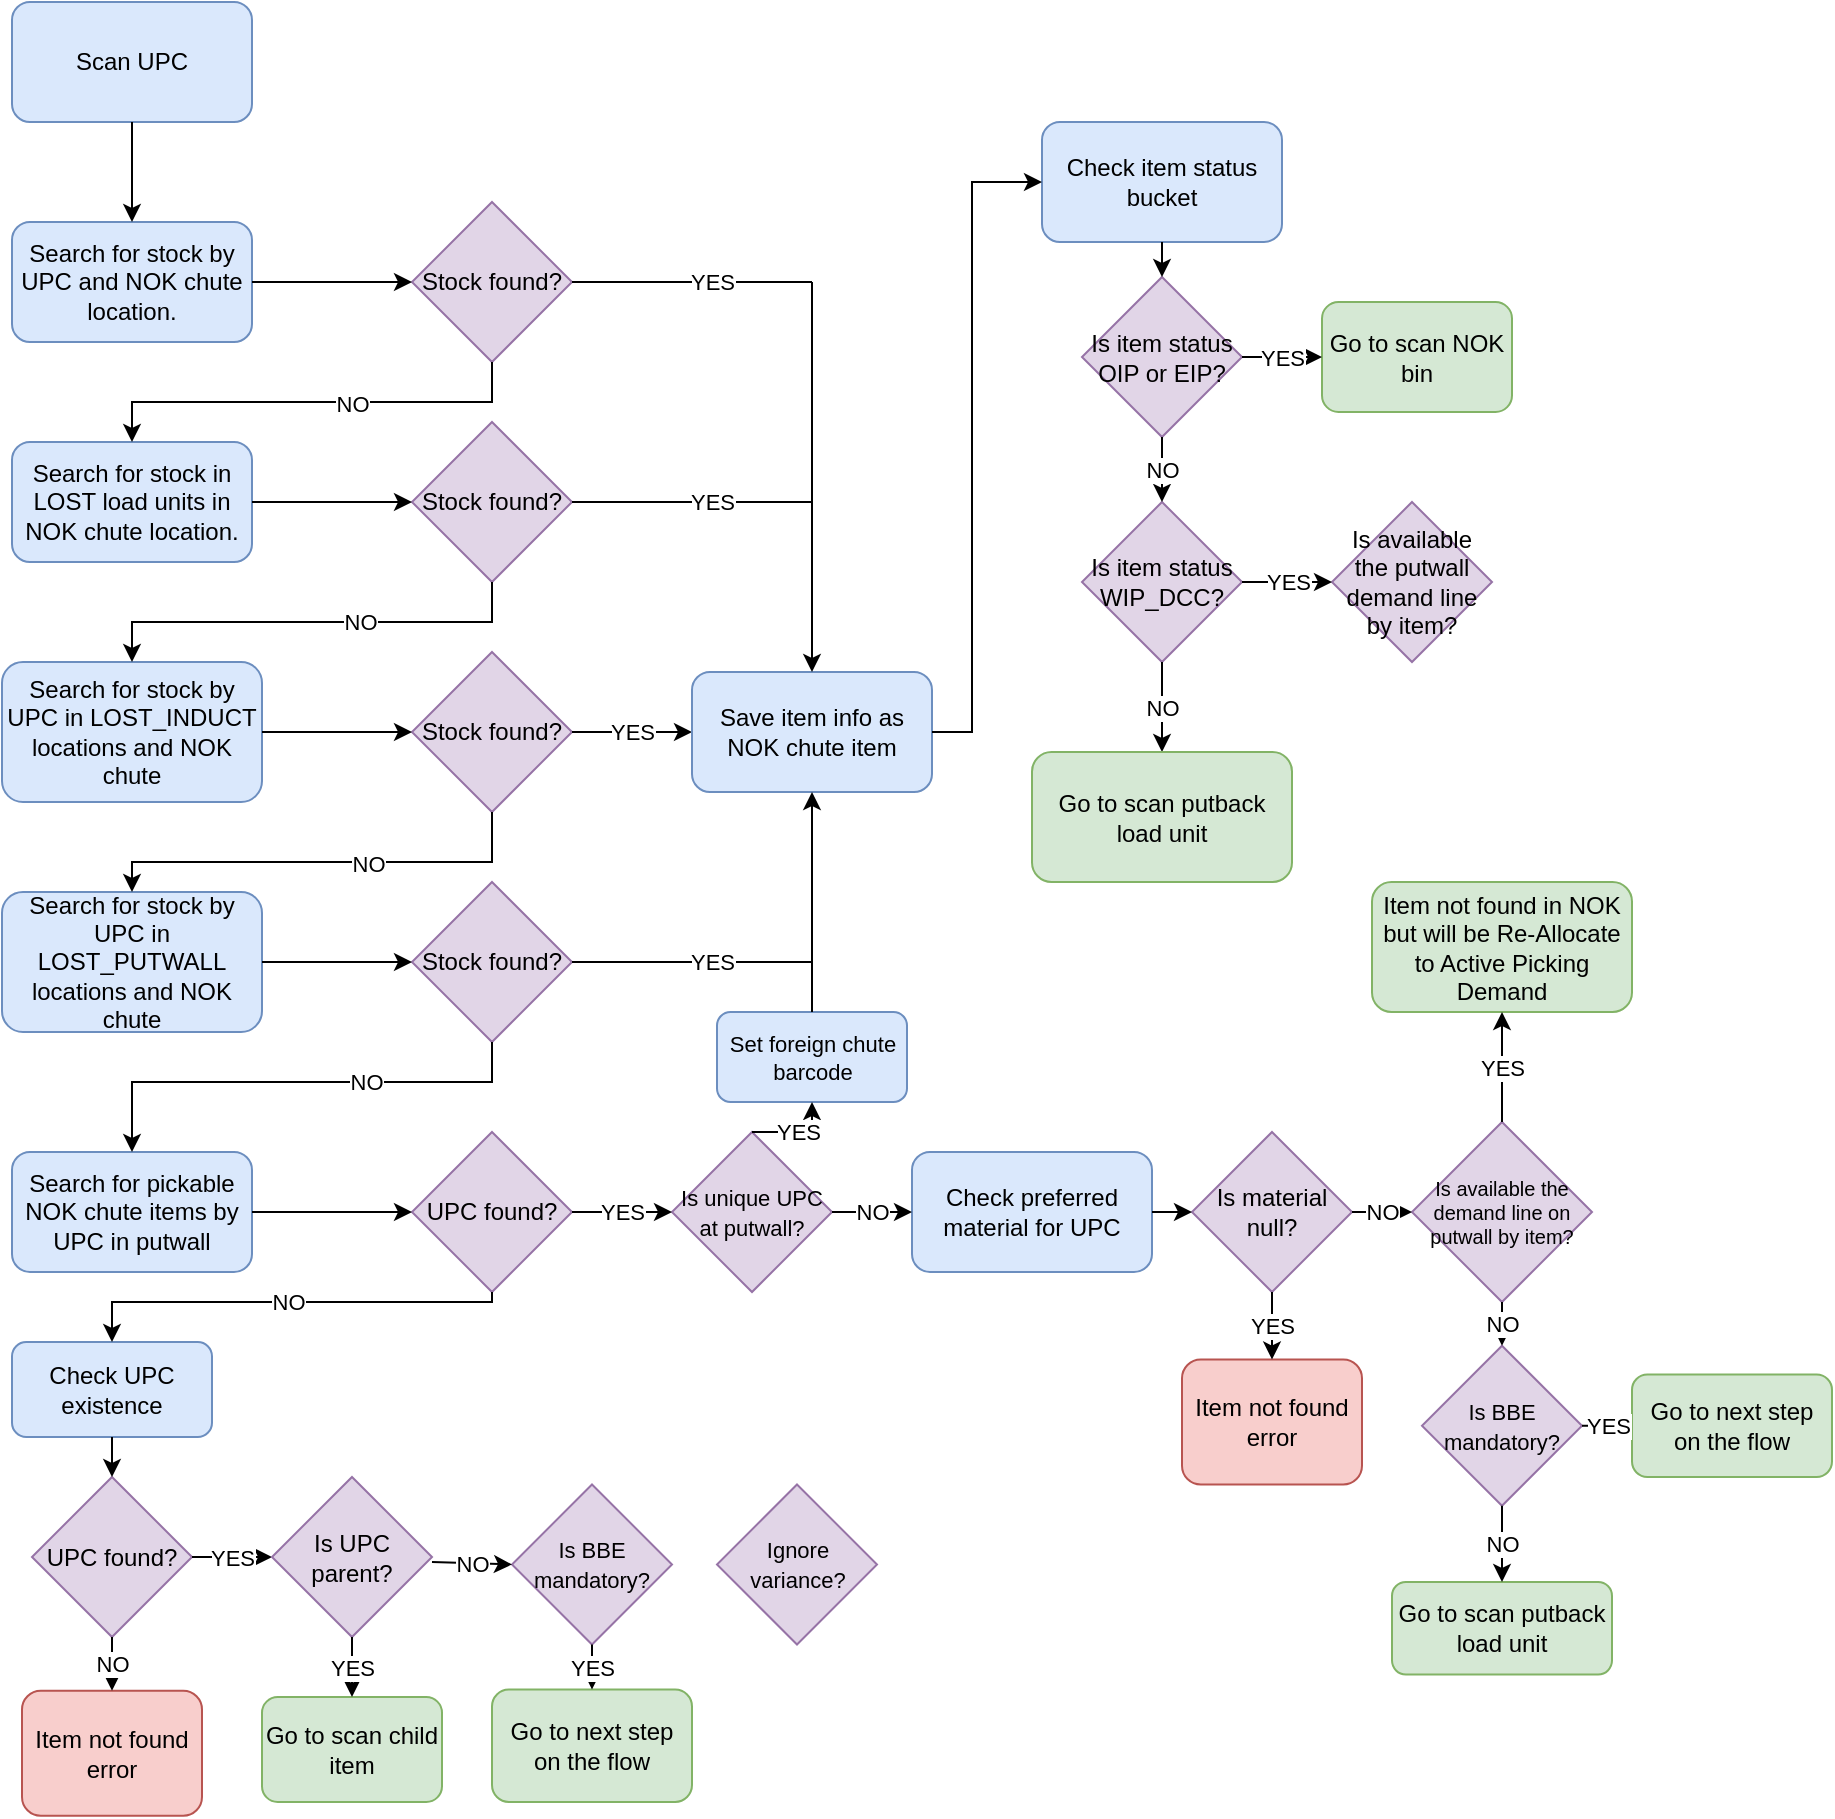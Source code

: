 <mxfile version="20.8.5" type="github">
  <diagram id="r_YibBg9pNAlh49fxTqV" name="Page-1">
    <mxGraphModel dx="880" dy="484" grid="1" gridSize="10" guides="1" tooltips="1" connect="1" arrows="1" fold="1" page="1" pageScale="1" pageWidth="850" pageHeight="1100" math="0" shadow="0">
      <root>
        <mxCell id="0" />
        <mxCell id="1" parent="0" />
        <mxCell id="iW8ypiJLn93vTO-Lixs0-1" value="Scan UPC" style="rounded=1;whiteSpace=wrap;html=1;fillColor=#dae8fc;strokeColor=#6c8ebf;" parent="1" vertex="1">
          <mxGeometry x="40" y="40" width="120" height="60" as="geometry" />
        </mxCell>
        <mxCell id="iW8ypiJLn93vTO-Lixs0-2" value="Search for stock by UPC and NOK chute location." style="rounded=1;whiteSpace=wrap;html=1;fillColor=#dae8fc;strokeColor=#6c8ebf;" parent="1" vertex="1">
          <mxGeometry x="40" y="150" width="120" height="60" as="geometry" />
        </mxCell>
        <mxCell id="iW8ypiJLn93vTO-Lixs0-3" value="Stock found?" style="rhombus;whiteSpace=wrap;html=1;fillColor=#e1d5e7;strokeColor=#9673a6;" parent="1" vertex="1">
          <mxGeometry x="240" y="140" width="80" height="80" as="geometry" />
        </mxCell>
        <mxCell id="iW8ypiJLn93vTO-Lixs0-4" value="" style="endArrow=classic;html=1;rounded=0;exitX=0.5;exitY=1;exitDx=0;exitDy=0;" parent="1" source="iW8ypiJLn93vTO-Lixs0-1" target="iW8ypiJLn93vTO-Lixs0-2" edge="1">
          <mxGeometry width="50" height="50" relative="1" as="geometry">
            <mxPoint x="400" y="130" as="sourcePoint" />
            <mxPoint x="450" y="80" as="targetPoint" />
          </mxGeometry>
        </mxCell>
        <mxCell id="iW8ypiJLn93vTO-Lixs0-5" value="" style="endArrow=classic;html=1;rounded=0;exitX=1;exitY=0.5;exitDx=0;exitDy=0;entryX=0;entryY=0.5;entryDx=0;entryDy=0;" parent="1" source="iW8ypiJLn93vTO-Lixs0-2" target="iW8ypiJLn93vTO-Lixs0-3" edge="1">
          <mxGeometry width="50" height="50" relative="1" as="geometry">
            <mxPoint x="400" y="110" as="sourcePoint" />
            <mxPoint x="450" y="60" as="targetPoint" />
          </mxGeometry>
        </mxCell>
        <mxCell id="iW8ypiJLn93vTO-Lixs0-6" value="Search for stock in LOST load units in NOK chute location." style="rounded=1;whiteSpace=wrap;html=1;fillColor=#dae8fc;strokeColor=#6c8ebf;" parent="1" vertex="1">
          <mxGeometry x="40" y="260" width="120" height="60" as="geometry" />
        </mxCell>
        <mxCell id="iW8ypiJLn93vTO-Lixs0-7" value="" style="endArrow=classic;html=1;rounded=0;exitX=0.5;exitY=1;exitDx=0;exitDy=0;entryX=0.5;entryY=0;entryDx=0;entryDy=0;" parent="1" source="iW8ypiJLn93vTO-Lixs0-3" target="iW8ypiJLn93vTO-Lixs0-6" edge="1">
          <mxGeometry width="50" height="50" relative="1" as="geometry">
            <mxPoint x="400" y="170" as="sourcePoint" />
            <mxPoint x="450" y="120" as="targetPoint" />
            <Array as="points">
              <mxPoint x="280" y="240" />
              <mxPoint x="100" y="240" />
            </Array>
          </mxGeometry>
        </mxCell>
        <mxCell id="uiSWtzwR43BjHoKQ6L8p-38" value="NO" style="edgeLabel;html=1;align=center;verticalAlign=middle;resizable=0;points=[];fontSize=11;" parent="iW8ypiJLn93vTO-Lixs0-7" vertex="1" connectable="0">
          <mxGeometry x="-0.182" y="1" relative="1" as="geometry">
            <mxPoint as="offset" />
          </mxGeometry>
        </mxCell>
        <mxCell id="iW8ypiJLn93vTO-Lixs0-8" value="Search for stock by UPC in LOST_INDUCT locations and NOK chute" style="rounded=1;whiteSpace=wrap;html=1;fillColor=#dae8fc;strokeColor=#6c8ebf;" parent="1" vertex="1">
          <mxGeometry x="35" y="370" width="130" height="70" as="geometry" />
        </mxCell>
        <mxCell id="iW8ypiJLn93vTO-Lixs0-9" value="Stock found?" style="rhombus;whiteSpace=wrap;html=1;fillColor=#e1d5e7;strokeColor=#9673a6;" parent="1" vertex="1">
          <mxGeometry x="240" y="250" width="80" height="80" as="geometry" />
        </mxCell>
        <mxCell id="iW8ypiJLn93vTO-Lixs0-10" value="Stock found?" style="rhombus;whiteSpace=wrap;html=1;fillColor=#e1d5e7;strokeColor=#9673a6;" parent="1" vertex="1">
          <mxGeometry x="240" y="365" width="80" height="80" as="geometry" />
        </mxCell>
        <mxCell id="iW8ypiJLn93vTO-Lixs0-11" value="Search for stock by UPC in LOST_PUTWALL locations and NOK chute" style="rounded=1;whiteSpace=wrap;html=1;fillColor=#dae8fc;strokeColor=#6c8ebf;" parent="1" vertex="1">
          <mxGeometry x="35" y="485" width="130" height="70" as="geometry" />
        </mxCell>
        <mxCell id="iW8ypiJLn93vTO-Lixs0-12" value="" style="endArrow=classic;html=1;rounded=0;exitX=0.5;exitY=1;exitDx=0;exitDy=0;entryX=0.5;entryY=0;entryDx=0;entryDy=0;" parent="1" source="iW8ypiJLn93vTO-Lixs0-9" target="iW8ypiJLn93vTO-Lixs0-8" edge="1">
          <mxGeometry width="50" height="50" relative="1" as="geometry">
            <mxPoint x="400" y="450" as="sourcePoint" />
            <mxPoint x="450" y="400" as="targetPoint" />
            <Array as="points">
              <mxPoint x="280" y="350" />
              <mxPoint x="100" y="350" />
            </Array>
          </mxGeometry>
        </mxCell>
        <mxCell id="uiSWtzwR43BjHoKQ6L8p-39" value="NO" style="edgeLabel;html=1;align=center;verticalAlign=middle;resizable=0;points=[];fontSize=11;" parent="iW8ypiJLn93vTO-Lixs0-12" vertex="1" connectable="0">
          <mxGeometry x="-0.218" relative="1" as="geometry">
            <mxPoint as="offset" />
          </mxGeometry>
        </mxCell>
        <mxCell id="iW8ypiJLn93vTO-Lixs0-13" value="Stock found?" style="rhombus;whiteSpace=wrap;html=1;fillColor=#e1d5e7;strokeColor=#9673a6;" parent="1" vertex="1">
          <mxGeometry x="240" y="480" width="80" height="80" as="geometry" />
        </mxCell>
        <mxCell id="iW8ypiJLn93vTO-Lixs0-14" value="" style="endArrow=classic;html=1;rounded=0;exitX=0.5;exitY=1;exitDx=0;exitDy=0;entryX=0.5;entryY=0;entryDx=0;entryDy=0;" parent="1" source="iW8ypiJLn93vTO-Lixs0-10" target="iW8ypiJLn93vTO-Lixs0-11" edge="1">
          <mxGeometry width="50" height="50" relative="1" as="geometry">
            <mxPoint x="400" y="480" as="sourcePoint" />
            <mxPoint x="450" y="430" as="targetPoint" />
            <Array as="points">
              <mxPoint x="280" y="470" />
              <mxPoint x="100" y="470" />
            </Array>
          </mxGeometry>
        </mxCell>
        <mxCell id="uiSWtzwR43BjHoKQ6L8p-40" value="NO" style="edgeLabel;html=1;align=center;verticalAlign=middle;resizable=0;points=[];fontSize=11;" parent="iW8ypiJLn93vTO-Lixs0-14" vertex="1" connectable="0">
          <mxGeometry x="-0.209" y="1" relative="1" as="geometry">
            <mxPoint as="offset" />
          </mxGeometry>
        </mxCell>
        <mxCell id="iW8ypiJLn93vTO-Lixs0-15" value="" style="endArrow=classic;html=1;rounded=0;exitX=1;exitY=0.5;exitDx=0;exitDy=0;entryX=0;entryY=0.5;entryDx=0;entryDy=0;" parent="1" source="iW8ypiJLn93vTO-Lixs0-6" target="iW8ypiJLn93vTO-Lixs0-9" edge="1">
          <mxGeometry width="50" height="50" relative="1" as="geometry">
            <mxPoint x="400" y="390" as="sourcePoint" />
            <mxPoint x="450" y="340" as="targetPoint" />
          </mxGeometry>
        </mxCell>
        <mxCell id="iW8ypiJLn93vTO-Lixs0-16" value="" style="endArrow=classic;html=1;rounded=0;exitX=1;exitY=0.5;exitDx=0;exitDy=0;entryX=0;entryY=0.5;entryDx=0;entryDy=0;" parent="1" source="iW8ypiJLn93vTO-Lixs0-8" target="iW8ypiJLn93vTO-Lixs0-10" edge="1">
          <mxGeometry width="50" height="50" relative="1" as="geometry">
            <mxPoint x="400" y="390" as="sourcePoint" />
            <mxPoint x="450" y="340" as="targetPoint" />
          </mxGeometry>
        </mxCell>
        <mxCell id="iW8ypiJLn93vTO-Lixs0-17" value="" style="endArrow=classic;html=1;rounded=0;exitX=1;exitY=0.5;exitDx=0;exitDy=0;entryX=0;entryY=0.5;entryDx=0;entryDy=0;" parent="1" source="iW8ypiJLn93vTO-Lixs0-11" target="iW8ypiJLn93vTO-Lixs0-13" edge="1">
          <mxGeometry width="50" height="50" relative="1" as="geometry">
            <mxPoint x="400" y="390" as="sourcePoint" />
            <mxPoint x="450" y="340" as="targetPoint" />
          </mxGeometry>
        </mxCell>
        <mxCell id="iW8ypiJLn93vTO-Lixs0-18" value="Search for pickable NOK chute items by UPC in putwall" style="rounded=1;whiteSpace=wrap;html=1;fillColor=#dae8fc;strokeColor=#6c8ebf;" parent="1" vertex="1">
          <mxGeometry x="40" y="615" width="120" height="60" as="geometry" />
        </mxCell>
        <mxCell id="iW8ypiJLn93vTO-Lixs0-19" value="" style="endArrow=classic;html=1;rounded=0;exitX=0.5;exitY=1;exitDx=0;exitDy=0;entryX=0.5;entryY=0;entryDx=0;entryDy=0;" parent="1" source="iW8ypiJLn93vTO-Lixs0-13" target="iW8ypiJLn93vTO-Lixs0-18" edge="1">
          <mxGeometry width="50" height="50" relative="1" as="geometry">
            <mxPoint x="400" y="690" as="sourcePoint" />
            <mxPoint x="450" y="640" as="targetPoint" />
            <Array as="points">
              <mxPoint x="280" y="580" />
              <mxPoint x="100" y="580" />
            </Array>
          </mxGeometry>
        </mxCell>
        <mxCell id="uiSWtzwR43BjHoKQ6L8p-41" value="NO" style="edgeLabel;html=1;align=center;verticalAlign=middle;resizable=0;points=[];fontSize=11;" parent="iW8ypiJLn93vTO-Lixs0-19" vertex="1" connectable="0">
          <mxGeometry x="-0.291" relative="1" as="geometry">
            <mxPoint as="offset" />
          </mxGeometry>
        </mxCell>
        <mxCell id="iW8ypiJLn93vTO-Lixs0-21" value="UPC found?" style="rhombus;whiteSpace=wrap;html=1;fillColor=#e1d5e7;strokeColor=#9673a6;" parent="1" vertex="1">
          <mxGeometry x="240" y="605" width="80" height="80" as="geometry" />
        </mxCell>
        <mxCell id="iW8ypiJLn93vTO-Lixs0-22" value="" style="endArrow=classic;html=1;rounded=0;exitX=1;exitY=0.5;exitDx=0;exitDy=0;entryX=0;entryY=0.5;entryDx=0;entryDy=0;" parent="1" source="iW8ypiJLn93vTO-Lixs0-18" target="iW8ypiJLn93vTO-Lixs0-21" edge="1">
          <mxGeometry width="50" height="50" relative="1" as="geometry">
            <mxPoint x="400" y="580" as="sourcePoint" />
            <mxPoint x="450" y="520" as="targetPoint" />
          </mxGeometry>
        </mxCell>
        <mxCell id="iW8ypiJLn93vTO-Lixs0-23" value="&lt;font style=&quot;font-size: 11px;&quot;&gt;Is unique UPC at putwall?&lt;/font&gt;" style="rhombus;whiteSpace=wrap;html=1;fillColor=#e1d5e7;strokeColor=#9673a6;" parent="1" vertex="1">
          <mxGeometry x="370" y="605" width="80" height="80" as="geometry" />
        </mxCell>
        <mxCell id="cumas0a4TIuG_pNE9eDe-1" value="Check preferred material for UPC" style="rounded=1;whiteSpace=wrap;html=1;fillColor=#dae8fc;strokeColor=#6c8ebf;" parent="1" vertex="1">
          <mxGeometry x="490" y="615" width="120" height="60" as="geometry" />
        </mxCell>
        <mxCell id="uiSWtzwR43BjHoKQ6L8p-2" value="Is material null?" style="rhombus;whiteSpace=wrap;html=1;fillColor=#e1d5e7;strokeColor=#9673a6;" parent="1" vertex="1">
          <mxGeometry x="630" y="605" width="80" height="80" as="geometry" />
        </mxCell>
        <mxCell id="uiSWtzwR43BjHoKQ6L8p-4" value="Is available the demand line on putwall by item?" style="rhombus;whiteSpace=wrap;html=1;fillColor=#e1d5e7;strokeColor=#9673a6;fontSize=10;" parent="1" vertex="1">
          <mxGeometry x="740" y="600" width="90" height="90" as="geometry" />
        </mxCell>
        <mxCell id="uiSWtzwR43BjHoKQ6L8p-5" value="&lt;font style=&quot;font-size: 12px;&quot;&gt;Item not found in NOK but will be Re-Allocate to Active Picking Demand&lt;/font&gt;" style="rounded=1;whiteSpace=wrap;html=1;fontSize=10;fillColor=#d5e8d4;strokeColor=#82b366;" parent="1" vertex="1">
          <mxGeometry x="720" y="480" width="130" height="65" as="geometry" />
        </mxCell>
        <mxCell id="uiSWtzwR43BjHoKQ6L8p-8" value="&lt;font style=&quot;font-size: 11px;&quot;&gt;Is BBE mandatory?&lt;/font&gt;" style="rhombus;whiteSpace=wrap;html=1;fillColor=#e1d5e7;strokeColor=#9673a6;" parent="1" vertex="1">
          <mxGeometry x="745" y="711.88" width="80" height="80" as="geometry" />
        </mxCell>
        <mxCell id="uiSWtzwR43BjHoKQ6L8p-9" value="&lt;font style=&quot;font-size: 12px;&quot;&gt;Go to next step on the flow&lt;/font&gt;" style="rounded=1;whiteSpace=wrap;html=1;fontSize=10;fillColor=#d5e8d4;strokeColor=#82b366;" parent="1" vertex="1">
          <mxGeometry x="850" y="726.25" width="100" height="51.25" as="geometry" />
        </mxCell>
        <mxCell id="uiSWtzwR43BjHoKQ6L8p-10" value="&lt;font style=&quot;font-size: 12px;&quot;&gt;Go to scan putback load unit&lt;/font&gt;" style="rounded=1;whiteSpace=wrap;html=1;fontSize=10;fillColor=#d5e8d4;strokeColor=#82b366;" parent="1" vertex="1">
          <mxGeometry x="730" y="830" width="110" height="46.25" as="geometry" />
        </mxCell>
        <mxCell id="uiSWtzwR43BjHoKQ6L8p-21" value="" style="endArrow=classic;html=1;rounded=0;fontSize=11;exitX=1;exitY=0.5;exitDx=0;exitDy=0;entryX=0;entryY=0.5;entryDx=0;entryDy=0;" parent="1" source="iW8ypiJLn93vTO-Lixs0-10" target="uiSWtzwR43BjHoKQ6L8p-63" edge="1">
          <mxGeometry relative="1" as="geometry">
            <mxPoint x="360" y="410" as="sourcePoint" />
            <mxPoint x="410" y="405" as="targetPoint" />
          </mxGeometry>
        </mxCell>
        <mxCell id="uiSWtzwR43BjHoKQ6L8p-22" value="YES" style="edgeLabel;resizable=0;html=1;align=center;verticalAlign=middle;fontSize=11;" parent="uiSWtzwR43BjHoKQ6L8p-21" connectable="0" vertex="1">
          <mxGeometry relative="1" as="geometry" />
        </mxCell>
        <mxCell id="uiSWtzwR43BjHoKQ6L8p-25" value="" style="endArrow=classic;html=1;rounded=0;fontSize=11;exitX=1;exitY=0.5;exitDx=0;exitDy=0;" parent="1" source="cumas0a4TIuG_pNE9eDe-1" target="uiSWtzwR43BjHoKQ6L8p-2" edge="1">
          <mxGeometry width="50" height="50" relative="1" as="geometry">
            <mxPoint x="805" y="895" as="sourcePoint" />
            <mxPoint x="855" y="845" as="targetPoint" />
          </mxGeometry>
        </mxCell>
        <mxCell id="uiSWtzwR43BjHoKQ6L8p-26" value="" style="endArrow=classic;html=1;rounded=0;fontSize=11;exitX=1;exitY=0.5;exitDx=0;exitDy=0;" parent="1" source="iW8ypiJLn93vTO-Lixs0-23" target="cumas0a4TIuG_pNE9eDe-1" edge="1">
          <mxGeometry relative="1" as="geometry">
            <mxPoint x="775" y="922.5" as="sourcePoint" />
            <mxPoint x="875" y="922.5" as="targetPoint" />
          </mxGeometry>
        </mxCell>
        <mxCell id="uiSWtzwR43BjHoKQ6L8p-27" value="NO" style="edgeLabel;resizable=0;html=1;align=center;verticalAlign=middle;fontSize=11;" parent="uiSWtzwR43BjHoKQ6L8p-26" connectable="0" vertex="1">
          <mxGeometry relative="1" as="geometry" />
        </mxCell>
        <mxCell id="uiSWtzwR43BjHoKQ6L8p-30" value="" style="endArrow=classic;html=1;rounded=0;fontSize=11;exitX=0.5;exitY=0;exitDx=0;exitDy=0;entryX=0.5;entryY=1;entryDx=0;entryDy=0;" parent="1" source="uiSWtzwR43BjHoKQ6L8p-4" target="uiSWtzwR43BjHoKQ6L8p-5" edge="1">
          <mxGeometry relative="1" as="geometry">
            <mxPoint x="785" y="885" as="sourcePoint" />
            <mxPoint x="885" y="885" as="targetPoint" />
          </mxGeometry>
        </mxCell>
        <mxCell id="uiSWtzwR43BjHoKQ6L8p-31" value="YES" style="edgeLabel;resizable=0;html=1;align=center;verticalAlign=middle;fontSize=11;" parent="uiSWtzwR43BjHoKQ6L8p-30" connectable="0" vertex="1">
          <mxGeometry relative="1" as="geometry" />
        </mxCell>
        <mxCell id="uiSWtzwR43BjHoKQ6L8p-34" value="" style="endArrow=classic;html=1;rounded=0;fontSize=11;exitX=1;exitY=0.5;exitDx=0;exitDy=0;entryX=0;entryY=0.5;entryDx=0;entryDy=0;" parent="1" source="uiSWtzwR43BjHoKQ6L8p-8" target="uiSWtzwR43BjHoKQ6L8p-9" edge="1">
          <mxGeometry relative="1" as="geometry">
            <mxPoint x="705" y="1155" as="sourcePoint" />
            <mxPoint x="805" y="1155" as="targetPoint" />
          </mxGeometry>
        </mxCell>
        <mxCell id="uiSWtzwR43BjHoKQ6L8p-35" value="YES" style="edgeLabel;resizable=0;html=1;align=center;verticalAlign=middle;fontSize=11;" parent="uiSWtzwR43BjHoKQ6L8p-34" connectable="0" vertex="1">
          <mxGeometry relative="1" as="geometry" />
        </mxCell>
        <mxCell id="uiSWtzwR43BjHoKQ6L8p-36" value="" style="endArrow=classic;html=1;rounded=0;fontSize=11;exitX=0.5;exitY=1;exitDx=0;exitDy=0;" parent="1" source="uiSWtzwR43BjHoKQ6L8p-8" target="uiSWtzwR43BjHoKQ6L8p-10" edge="1">
          <mxGeometry relative="1" as="geometry">
            <mxPoint x="775" y="922.5" as="sourcePoint" />
            <mxPoint x="875" y="922.5" as="targetPoint" />
          </mxGeometry>
        </mxCell>
        <mxCell id="uiSWtzwR43BjHoKQ6L8p-37" value="NO" style="edgeLabel;resizable=0;html=1;align=center;verticalAlign=middle;fontSize=11;" parent="uiSWtzwR43BjHoKQ6L8p-36" connectable="0" vertex="1">
          <mxGeometry relative="1" as="geometry" />
        </mxCell>
        <mxCell id="uiSWtzwR43BjHoKQ6L8p-55" value="" style="endArrow=none;html=1;rounded=0;fontSize=11;exitX=1;exitY=0.5;exitDx=0;exitDy=0;" parent="1" source="iW8ypiJLn93vTO-Lixs0-3" edge="1">
          <mxGeometry width="50" height="50" relative="1" as="geometry">
            <mxPoint x="340" y="220" as="sourcePoint" />
            <mxPoint x="440" y="180" as="targetPoint" />
          </mxGeometry>
        </mxCell>
        <mxCell id="uiSWtzwR43BjHoKQ6L8p-56" value="YES" style="edgeLabel;html=1;align=center;verticalAlign=middle;resizable=0;points=[];fontSize=11;" parent="uiSWtzwR43BjHoKQ6L8p-55" vertex="1" connectable="0">
          <mxGeometry x="0.168" relative="1" as="geometry">
            <mxPoint as="offset" />
          </mxGeometry>
        </mxCell>
        <mxCell id="uiSWtzwR43BjHoKQ6L8p-61" value="" style="endArrow=none;html=1;rounded=0;fontSize=11;exitX=1;exitY=0.5;exitDx=0;exitDy=0;" parent="1" source="iW8ypiJLn93vTO-Lixs0-9" edge="1">
          <mxGeometry width="50" height="50" relative="1" as="geometry">
            <mxPoint x="350" y="289.5" as="sourcePoint" />
            <mxPoint x="440" y="290" as="targetPoint" />
          </mxGeometry>
        </mxCell>
        <mxCell id="uiSWtzwR43BjHoKQ6L8p-62" value="YES" style="edgeLabel;html=1;align=center;verticalAlign=middle;resizable=0;points=[];fontSize=11;" parent="uiSWtzwR43BjHoKQ6L8p-61" vertex="1" connectable="0">
          <mxGeometry x="0.168" relative="1" as="geometry">
            <mxPoint as="offset" />
          </mxGeometry>
        </mxCell>
        <mxCell id="uiSWtzwR43BjHoKQ6L8p-63" value="&lt;font style=&quot;font-size: 12px;&quot;&gt;Save item info as NOK chute item&lt;/font&gt;" style="rounded=1;whiteSpace=wrap;html=1;fontSize=11;fillColor=#dae8fc;strokeColor=#6c8ebf;" parent="1" vertex="1">
          <mxGeometry x="380" y="375" width="120" height="60" as="geometry" />
        </mxCell>
        <mxCell id="uiSWtzwR43BjHoKQ6L8p-64" value="" style="endArrow=classic;html=1;rounded=0;fontSize=11;entryX=0.5;entryY=0;entryDx=0;entryDy=0;" parent="1" target="uiSWtzwR43BjHoKQ6L8p-63" edge="1">
          <mxGeometry width="50" height="50" relative="1" as="geometry">
            <mxPoint x="440" y="180" as="sourcePoint" />
            <mxPoint x="470" y="390" as="targetPoint" />
          </mxGeometry>
        </mxCell>
        <mxCell id="uiSWtzwR43BjHoKQ6L8p-66" value="" style="endArrow=none;html=1;rounded=0;fontSize=11;exitX=1;exitY=0.5;exitDx=0;exitDy=0;" parent="1" source="iW8ypiJLn93vTO-Lixs0-13" edge="1">
          <mxGeometry width="50" height="50" relative="1" as="geometry">
            <mxPoint x="330" y="300" as="sourcePoint" />
            <mxPoint x="440" y="520" as="targetPoint" />
          </mxGeometry>
        </mxCell>
        <mxCell id="uiSWtzwR43BjHoKQ6L8p-67" value="YES" style="edgeLabel;html=1;align=center;verticalAlign=middle;resizable=0;points=[];fontSize=11;" parent="uiSWtzwR43BjHoKQ6L8p-66" vertex="1" connectable="0">
          <mxGeometry x="0.168" relative="1" as="geometry">
            <mxPoint as="offset" />
          </mxGeometry>
        </mxCell>
        <mxCell id="uiSWtzwR43BjHoKQ6L8p-68" value="Set foreign chute barcode" style="rounded=1;whiteSpace=wrap;html=1;fontSize=11;fillColor=#dae8fc;strokeColor=#6c8ebf;" parent="1" vertex="1">
          <mxGeometry x="392.5" y="545" width="95" height="45" as="geometry" />
        </mxCell>
        <mxCell id="uiSWtzwR43BjHoKQ6L8p-72" value="Check item status bucket" style="rounded=1;whiteSpace=wrap;html=1;fontSize=12;fillColor=#dae8fc;strokeColor=#6c8ebf;" parent="1" vertex="1">
          <mxGeometry x="555" y="100" width="120" height="60" as="geometry" />
        </mxCell>
        <mxCell id="uiSWtzwR43BjHoKQ6L8p-74" value="Is item status OIP or EIP?" style="rhombus;whiteSpace=wrap;html=1;fillColor=#e1d5e7;strokeColor=#9673a6;" parent="1" vertex="1">
          <mxGeometry x="575" y="177.5" width="80" height="80" as="geometry" />
        </mxCell>
        <mxCell id="uiSWtzwR43BjHoKQ6L8p-75" value="" style="endArrow=classic;html=1;rounded=0;fontSize=12;exitX=0.5;exitY=1;exitDx=0;exitDy=0;" parent="1" source="uiSWtzwR43BjHoKQ6L8p-72" target="uiSWtzwR43BjHoKQ6L8p-74" edge="1">
          <mxGeometry width="50" height="50" relative="1" as="geometry">
            <mxPoint x="415" y="210" as="sourcePoint" />
            <mxPoint x="465" y="160" as="targetPoint" />
          </mxGeometry>
        </mxCell>
        <mxCell id="uiSWtzwR43BjHoKQ6L8p-76" value="&lt;font style=&quot;font-size: 12px;&quot;&gt;Go to scan NOK bin&lt;/font&gt;" style="rounded=1;whiteSpace=wrap;html=1;fontSize=10;fillColor=#d5e8d4;strokeColor=#82b366;" parent="1" vertex="1">
          <mxGeometry x="695" y="190" width="95" height="55" as="geometry" />
        </mxCell>
        <mxCell id="uiSWtzwR43BjHoKQ6L8p-77" value="" style="endArrow=classic;html=1;rounded=0;fontSize=11;exitX=1;exitY=0.5;exitDx=0;exitDy=0;entryX=0;entryY=0.5;entryDx=0;entryDy=0;" parent="1" source="uiSWtzwR43BjHoKQ6L8p-74" target="uiSWtzwR43BjHoKQ6L8p-76" edge="1">
          <mxGeometry relative="1" as="geometry">
            <mxPoint x="155" y="580" as="sourcePoint" />
            <mxPoint x="655" y="310" as="targetPoint" />
          </mxGeometry>
        </mxCell>
        <mxCell id="uiSWtzwR43BjHoKQ6L8p-78" value="YES" style="edgeLabel;resizable=0;html=1;align=center;verticalAlign=middle;fontSize=11;" parent="uiSWtzwR43BjHoKQ6L8p-77" connectable="0" vertex="1">
          <mxGeometry relative="1" as="geometry" />
        </mxCell>
        <mxCell id="uiSWtzwR43BjHoKQ6L8p-79" value="Is item status WIP_DCC?" style="rhombus;whiteSpace=wrap;html=1;fillColor=#e1d5e7;strokeColor=#9673a6;" parent="1" vertex="1">
          <mxGeometry x="575" y="290" width="80" height="80" as="geometry" />
        </mxCell>
        <mxCell id="uiSWtzwR43BjHoKQ6L8p-84" value="" style="endArrow=classic;html=1;rounded=0;fontSize=11;exitX=0.5;exitY=1;exitDx=0;exitDy=0;entryX=0.5;entryY=0;entryDx=0;entryDy=0;" parent="1" source="uiSWtzwR43BjHoKQ6L8p-74" target="uiSWtzwR43BjHoKQ6L8p-79" edge="1">
          <mxGeometry relative="1" as="geometry">
            <mxPoint x="675" y="330" as="sourcePoint" />
            <mxPoint x="775" y="330" as="targetPoint" />
          </mxGeometry>
        </mxCell>
        <mxCell id="uiSWtzwR43BjHoKQ6L8p-85" value="NO" style="edgeLabel;resizable=0;html=1;align=center;verticalAlign=middle;fontSize=11;" parent="uiSWtzwR43BjHoKQ6L8p-84" connectable="0" vertex="1">
          <mxGeometry relative="1" as="geometry" />
        </mxCell>
        <mxCell id="uiSWtzwR43BjHoKQ6L8p-87" value="" style="endArrow=classic;html=1;rounded=0;fontSize=11;exitX=0.5;exitY=1;exitDx=0;exitDy=0;entryX=0.5;entryY=0;entryDx=0;entryDy=0;" parent="1" source="uiSWtzwR43BjHoKQ6L8p-79" target="uiSWtzwR43BjHoKQ6L8p-89" edge="1">
          <mxGeometry relative="1" as="geometry">
            <mxPoint x="614.5" y="430" as="sourcePoint" />
            <mxPoint x="615" y="440" as="targetPoint" />
          </mxGeometry>
        </mxCell>
        <mxCell id="uiSWtzwR43BjHoKQ6L8p-88" value="NO" style="edgeLabel;resizable=0;html=1;align=center;verticalAlign=middle;fontSize=11;" parent="uiSWtzwR43BjHoKQ6L8p-87" connectable="0" vertex="1">
          <mxGeometry relative="1" as="geometry" />
        </mxCell>
        <mxCell id="uiSWtzwR43BjHoKQ6L8p-89" value="&lt;font style=&quot;font-size: 12px;&quot;&gt;Go to scan putback load unit&lt;/font&gt;" style="rounded=1;whiteSpace=wrap;html=1;fontSize=10;fillColor=#d5e8d4;strokeColor=#82b366;" parent="1" vertex="1">
          <mxGeometry x="550" y="415" width="130" height="65" as="geometry" />
        </mxCell>
        <mxCell id="uiSWtzwR43BjHoKQ6L8p-90" value="Is available the putwall demand line by item?" style="rhombus;whiteSpace=wrap;html=1;fillColor=#e1d5e7;strokeColor=#9673a6;" parent="1" vertex="1">
          <mxGeometry x="700" y="290" width="80" height="80" as="geometry" />
        </mxCell>
        <mxCell id="uiSWtzwR43BjHoKQ6L8p-91" value="" style="endArrow=classic;html=1;rounded=0;fontSize=11;exitX=1;exitY=0.5;exitDx=0;exitDy=0;entryX=0;entryY=0.5;entryDx=0;entryDy=0;" parent="1" source="uiSWtzwR43BjHoKQ6L8p-79" target="uiSWtzwR43BjHoKQ6L8p-90" edge="1">
          <mxGeometry relative="1" as="geometry">
            <mxPoint x="665" y="235" as="sourcePoint" />
            <mxPoint x="725" y="235" as="targetPoint" />
          </mxGeometry>
        </mxCell>
        <mxCell id="uiSWtzwR43BjHoKQ6L8p-92" value="YES" style="edgeLabel;resizable=0;html=1;align=center;verticalAlign=middle;fontSize=11;" parent="uiSWtzwR43BjHoKQ6L8p-91" connectable="0" vertex="1">
          <mxGeometry relative="1" as="geometry" />
        </mxCell>
        <mxCell id="7Ua8V0kMsa1blQkADIz--1" value="Check UPC existence" style="rounded=1;whiteSpace=wrap;html=1;fillColor=#dae8fc;strokeColor=#6c8ebf;" vertex="1" parent="1">
          <mxGeometry x="40" y="710" width="100" height="47.5" as="geometry" />
        </mxCell>
        <mxCell id="7Ua8V0kMsa1blQkADIz--2" value="UPC found?" style="rhombus;whiteSpace=wrap;html=1;fillColor=#e1d5e7;strokeColor=#9673a6;" vertex="1" parent="1">
          <mxGeometry x="50" y="777.5" width="80" height="80" as="geometry" />
        </mxCell>
        <mxCell id="7Ua8V0kMsa1blQkADIz--4" value="&lt;font style=&quot;font-size: 12px;&quot;&gt;Item not found error&lt;/font&gt;" style="rounded=1;whiteSpace=wrap;html=1;fontSize=10;fillColor=#f8cecc;strokeColor=#b85450;" vertex="1" parent="1">
          <mxGeometry x="45" y="884.38" width="90" height="62.5" as="geometry" />
        </mxCell>
        <mxCell id="7Ua8V0kMsa1blQkADIz--5" value="" style="endArrow=classic;html=1;rounded=0;fontSize=11;exitX=0.5;exitY=1;exitDx=0;exitDy=0;entryX=0.5;entryY=0;entryDx=0;entryDy=0;" edge="1" parent="1" source="7Ua8V0kMsa1blQkADIz--2" target="7Ua8V0kMsa1blQkADIz--4">
          <mxGeometry relative="1" as="geometry">
            <mxPoint x="45" y="787.5" as="sourcePoint" />
            <mxPoint x="145" y="787.5" as="targetPoint" />
          </mxGeometry>
        </mxCell>
        <mxCell id="7Ua8V0kMsa1blQkADIz--6" value="NO" style="edgeLabel;resizable=0;html=1;align=center;verticalAlign=middle;fontSize=11;" connectable="0" vertex="1" parent="7Ua8V0kMsa1blQkADIz--5">
          <mxGeometry relative="1" as="geometry" />
        </mxCell>
        <mxCell id="7Ua8V0kMsa1blQkADIz--7" value="" style="endArrow=classic;html=1;rounded=0;exitX=0.5;exitY=1;exitDx=0;exitDy=0;entryX=0.5;entryY=0;entryDx=0;entryDy=0;" edge="1" parent="1" source="7Ua8V0kMsa1blQkADIz--1" target="7Ua8V0kMsa1blQkADIz--2">
          <mxGeometry width="50" height="50" relative="1" as="geometry">
            <mxPoint x="75" y="870" as="sourcePoint" />
            <mxPoint x="125" y="820" as="targetPoint" />
          </mxGeometry>
        </mxCell>
        <mxCell id="7Ua8V0kMsa1blQkADIz--8" value="" style="endArrow=classic;html=1;rounded=0;fontSize=11;exitX=1;exitY=0.5;exitDx=0;exitDy=0;" edge="1" parent="1" source="7Ua8V0kMsa1blQkADIz--2" target="7Ua8V0kMsa1blQkADIz--10">
          <mxGeometry relative="1" as="geometry">
            <mxPoint x="210" y="810" as="sourcePoint" />
            <mxPoint x="310" y="810" as="targetPoint" />
          </mxGeometry>
        </mxCell>
        <mxCell id="7Ua8V0kMsa1blQkADIz--9" value="YES" style="edgeLabel;resizable=0;html=1;align=center;verticalAlign=middle;fontSize=11;" connectable="0" vertex="1" parent="7Ua8V0kMsa1blQkADIz--8">
          <mxGeometry relative="1" as="geometry" />
        </mxCell>
        <mxCell id="7Ua8V0kMsa1blQkADIz--10" value="Is UPC parent?" style="rhombus;whiteSpace=wrap;html=1;fillColor=#e1d5e7;strokeColor=#9673a6;" vertex="1" parent="1">
          <mxGeometry x="170" y="777.5" width="80" height="80" as="geometry" />
        </mxCell>
        <mxCell id="7Ua8V0kMsa1blQkADIz--12" value="&lt;font style=&quot;font-size: 12px;&quot;&gt;Go to scan child item&lt;/font&gt;" style="rounded=1;whiteSpace=wrap;html=1;fontSize=10;fillColor=#d5e8d4;strokeColor=#82b366;" vertex="1" parent="1">
          <mxGeometry x="165" y="887.5" width="90" height="52.5" as="geometry" />
        </mxCell>
        <mxCell id="7Ua8V0kMsa1blQkADIz--13" value="" style="endArrow=classic;html=1;rounded=0;fontSize=11;exitX=0.5;exitY=1;exitDx=0;exitDy=0;entryX=0.5;entryY=0;entryDx=0;entryDy=0;" edge="1" parent="1" source="7Ua8V0kMsa1blQkADIz--10" target="7Ua8V0kMsa1blQkADIz--12">
          <mxGeometry relative="1" as="geometry">
            <mxPoint x="-160" y="930" as="sourcePoint" />
            <mxPoint x="-60" y="930" as="targetPoint" />
          </mxGeometry>
        </mxCell>
        <mxCell id="7Ua8V0kMsa1blQkADIz--14" value="YES" style="edgeLabel;resizable=0;html=1;align=center;verticalAlign=middle;fontSize=11;" connectable="0" vertex="1" parent="7Ua8V0kMsa1blQkADIz--13">
          <mxGeometry relative="1" as="geometry" />
        </mxCell>
        <mxCell id="7Ua8V0kMsa1blQkADIz--15" value="&lt;font style=&quot;font-size: 11px;&quot;&gt;Is BBE mandatory?&lt;/font&gt;" style="rhombus;whiteSpace=wrap;html=1;fillColor=#e1d5e7;strokeColor=#9673a6;" vertex="1" parent="1">
          <mxGeometry x="290" y="781.25" width="80" height="80" as="geometry" />
        </mxCell>
        <mxCell id="7Ua8V0kMsa1blQkADIz--16" value="" style="endArrow=classic;html=1;rounded=0;fontSize=11;entryX=0;entryY=0.5;entryDx=0;entryDy=0;" edge="1" parent="1" target="7Ua8V0kMsa1blQkADIz--15">
          <mxGeometry relative="1" as="geometry">
            <mxPoint x="250" y="820" as="sourcePoint" />
            <mxPoint x="70" y="817.5" as="targetPoint" />
          </mxGeometry>
        </mxCell>
        <mxCell id="7Ua8V0kMsa1blQkADIz--17" value="NO" style="edgeLabel;resizable=0;html=1;align=center;verticalAlign=middle;fontSize=11;" connectable="0" vertex="1" parent="7Ua8V0kMsa1blQkADIz--16">
          <mxGeometry relative="1" as="geometry" />
        </mxCell>
        <mxCell id="7Ua8V0kMsa1blQkADIz--18" value="&lt;font style=&quot;font-size: 12px;&quot;&gt;Go to next step on the flow&lt;/font&gt;" style="rounded=1;whiteSpace=wrap;html=1;fontSize=10;fillColor=#d5e8d4;strokeColor=#82b366;" vertex="1" parent="1">
          <mxGeometry x="280" y="883.75" width="100" height="56.25" as="geometry" />
        </mxCell>
        <mxCell id="7Ua8V0kMsa1blQkADIz--19" value="" style="endArrow=classic;html=1;rounded=0;fontSize=11;entryX=0.5;entryY=0;entryDx=0;entryDy=0;exitX=0.5;exitY=1;exitDx=0;exitDy=0;" edge="1" parent="1" source="7Ua8V0kMsa1blQkADIz--15" target="7Ua8V0kMsa1blQkADIz--18">
          <mxGeometry relative="1" as="geometry">
            <mxPoint x="330" y="870" as="sourcePoint" />
            <mxPoint x="275" y="890" as="targetPoint" />
          </mxGeometry>
        </mxCell>
        <mxCell id="7Ua8V0kMsa1blQkADIz--20" value="YES" style="edgeLabel;resizable=0;html=1;align=center;verticalAlign=middle;fontSize=11;" connectable="0" vertex="1" parent="7Ua8V0kMsa1blQkADIz--19">
          <mxGeometry relative="1" as="geometry" />
        </mxCell>
        <mxCell id="7Ua8V0kMsa1blQkADIz--23" value="" style="endArrow=classic;html=1;rounded=0;fontSize=11;exitX=0.5;exitY=1;exitDx=0;exitDy=0;entryX=0.5;entryY=0;entryDx=0;entryDy=0;" edge="1" parent="1" source="iW8ypiJLn93vTO-Lixs0-21" target="7Ua8V0kMsa1blQkADIz--1">
          <mxGeometry relative="1" as="geometry">
            <mxPoint x="370" y="790" as="sourcePoint" />
            <mxPoint x="370" y="851.25" as="targetPoint" />
            <Array as="points">
              <mxPoint x="280" y="690" />
              <mxPoint x="90" y="690" />
            </Array>
          </mxGeometry>
        </mxCell>
        <mxCell id="7Ua8V0kMsa1blQkADIz--24" value="NO" style="edgeLabel;resizable=0;html=1;align=center;verticalAlign=middle;fontSize=11;" connectable="0" vertex="1" parent="7Ua8V0kMsa1blQkADIz--23">
          <mxGeometry relative="1" as="geometry" />
        </mxCell>
        <mxCell id="7Ua8V0kMsa1blQkADIz--27" value="" style="endArrow=classic;html=1;rounded=0;entryX=0.5;entryY=1;entryDx=0;entryDy=0;exitX=0.5;exitY=0;exitDx=0;exitDy=0;" edge="1" parent="1" source="uiSWtzwR43BjHoKQ6L8p-68" target="uiSWtzwR43BjHoKQ6L8p-63">
          <mxGeometry width="50" height="50" relative="1" as="geometry">
            <mxPoint x="400" y="600" as="sourcePoint" />
            <mxPoint x="450" y="550" as="targetPoint" />
          </mxGeometry>
        </mxCell>
        <mxCell id="7Ua8V0kMsa1blQkADIz--28" value="" style="endArrow=classic;html=1;rounded=0;fontSize=11;exitX=0.5;exitY=1;exitDx=0;exitDy=0;entryX=0.5;entryY=0;entryDx=0;entryDy=0;" edge="1" parent="1" source="uiSWtzwR43BjHoKQ6L8p-4" target="uiSWtzwR43BjHoKQ6L8p-8">
          <mxGeometry relative="1" as="geometry">
            <mxPoint x="665" y="991.25" as="sourcePoint" />
            <mxPoint x="665" y="1023.75" as="targetPoint" />
          </mxGeometry>
        </mxCell>
        <mxCell id="7Ua8V0kMsa1blQkADIz--29" value="NO" style="edgeLabel;resizable=0;html=1;align=center;verticalAlign=middle;fontSize=11;" connectable="0" vertex="1" parent="7Ua8V0kMsa1blQkADIz--28">
          <mxGeometry relative="1" as="geometry" />
        </mxCell>
        <mxCell id="7Ua8V0kMsa1blQkADIz--30" value="" style="endArrow=classic;html=1;rounded=0;fontSize=11;exitX=1;exitY=0.5;exitDx=0;exitDy=0;entryX=0;entryY=0.5;entryDx=0;entryDy=0;" edge="1" parent="1" source="uiSWtzwR43BjHoKQ6L8p-2" target="uiSWtzwR43BjHoKQ6L8p-4">
          <mxGeometry relative="1" as="geometry">
            <mxPoint x="675" y="1001.25" as="sourcePoint" />
            <mxPoint x="675" y="1033.75" as="targetPoint" />
          </mxGeometry>
        </mxCell>
        <mxCell id="7Ua8V0kMsa1blQkADIz--31" value="NO" style="edgeLabel;resizable=0;html=1;align=center;verticalAlign=middle;fontSize=11;" connectable="0" vertex="1" parent="7Ua8V0kMsa1blQkADIz--30">
          <mxGeometry relative="1" as="geometry" />
        </mxCell>
        <mxCell id="7Ua8V0kMsa1blQkADIz--32" value="&lt;font style=&quot;font-size: 12px;&quot;&gt;Item not found error&lt;/font&gt;" style="rounded=1;whiteSpace=wrap;html=1;fontSize=10;fillColor=#f8cecc;strokeColor=#b85450;" vertex="1" parent="1">
          <mxGeometry x="625" y="718.75" width="90" height="62.5" as="geometry" />
        </mxCell>
        <mxCell id="7Ua8V0kMsa1blQkADIz--33" value="" style="endArrow=classic;html=1;rounded=0;fontSize=11;exitX=0.5;exitY=1;exitDx=0;exitDy=0;" edge="1" parent="1" source="uiSWtzwR43BjHoKQ6L8p-2" target="7Ua8V0kMsa1blQkADIz--32">
          <mxGeometry relative="1" as="geometry">
            <mxPoint x="710" y="850" as="sourcePoint" />
            <mxPoint x="750" y="850" as="targetPoint" />
          </mxGeometry>
        </mxCell>
        <mxCell id="7Ua8V0kMsa1blQkADIz--34" value="YES" style="edgeLabel;resizable=0;html=1;align=center;verticalAlign=middle;fontSize=11;" connectable="0" vertex="1" parent="7Ua8V0kMsa1blQkADIz--33">
          <mxGeometry relative="1" as="geometry" />
        </mxCell>
        <mxCell id="7Ua8V0kMsa1blQkADIz--35" value="" style="endArrow=classic;html=1;rounded=0;entryX=0;entryY=0.5;entryDx=0;entryDy=0;exitX=1;exitY=0.5;exitDx=0;exitDy=0;" edge="1" parent="1" source="uiSWtzwR43BjHoKQ6L8p-63" target="uiSWtzwR43BjHoKQ6L8p-72">
          <mxGeometry width="50" height="50" relative="1" as="geometry">
            <mxPoint x="400" y="300" as="sourcePoint" />
            <mxPoint x="450" y="250" as="targetPoint" />
            <Array as="points">
              <mxPoint x="520" y="405" />
              <mxPoint x="520" y="130" />
            </Array>
          </mxGeometry>
        </mxCell>
        <mxCell id="7Ua8V0kMsa1blQkADIz--37" value="" style="endArrow=classic;html=1;rounded=0;fontSize=11;exitX=1;exitY=0.5;exitDx=0;exitDy=0;" edge="1" parent="1" source="iW8ypiJLn93vTO-Lixs0-21" target="iW8ypiJLn93vTO-Lixs0-23">
          <mxGeometry relative="1" as="geometry">
            <mxPoint x="330" y="415" as="sourcePoint" />
            <mxPoint x="390" y="415" as="targetPoint" />
          </mxGeometry>
        </mxCell>
        <mxCell id="7Ua8V0kMsa1blQkADIz--38" value="YES" style="edgeLabel;resizable=0;html=1;align=center;verticalAlign=middle;fontSize=11;" connectable="0" vertex="1" parent="7Ua8V0kMsa1blQkADIz--37">
          <mxGeometry relative="1" as="geometry" />
        </mxCell>
        <mxCell id="7Ua8V0kMsa1blQkADIz--39" value="" style="endArrow=classic;html=1;rounded=0;fontSize=11;exitX=0.5;exitY=0;exitDx=0;exitDy=0;entryX=0.5;entryY=1;entryDx=0;entryDy=0;" edge="1" parent="1" source="iW8ypiJLn93vTO-Lixs0-23" target="uiSWtzwR43BjHoKQ6L8p-68">
          <mxGeometry relative="1" as="geometry">
            <mxPoint x="330" y="415" as="sourcePoint" />
            <mxPoint x="390" y="415" as="targetPoint" />
            <Array as="points">
              <mxPoint x="440" y="605" />
            </Array>
          </mxGeometry>
        </mxCell>
        <mxCell id="7Ua8V0kMsa1blQkADIz--40" value="YES" style="edgeLabel;resizable=0;html=1;align=center;verticalAlign=middle;fontSize=11;" connectable="0" vertex="1" parent="7Ua8V0kMsa1blQkADIz--39">
          <mxGeometry relative="1" as="geometry" />
        </mxCell>
        <mxCell id="7Ua8V0kMsa1blQkADIz--41" value="&lt;font style=&quot;font-size: 11px;&quot;&gt;Ignore variance?&lt;/font&gt;" style="rhombus;whiteSpace=wrap;html=1;fillColor=#e1d5e7;strokeColor=#9673a6;" vertex="1" parent="1">
          <mxGeometry x="392.5" y="781.25" width="80" height="80" as="geometry" />
        </mxCell>
      </root>
    </mxGraphModel>
  </diagram>
</mxfile>
